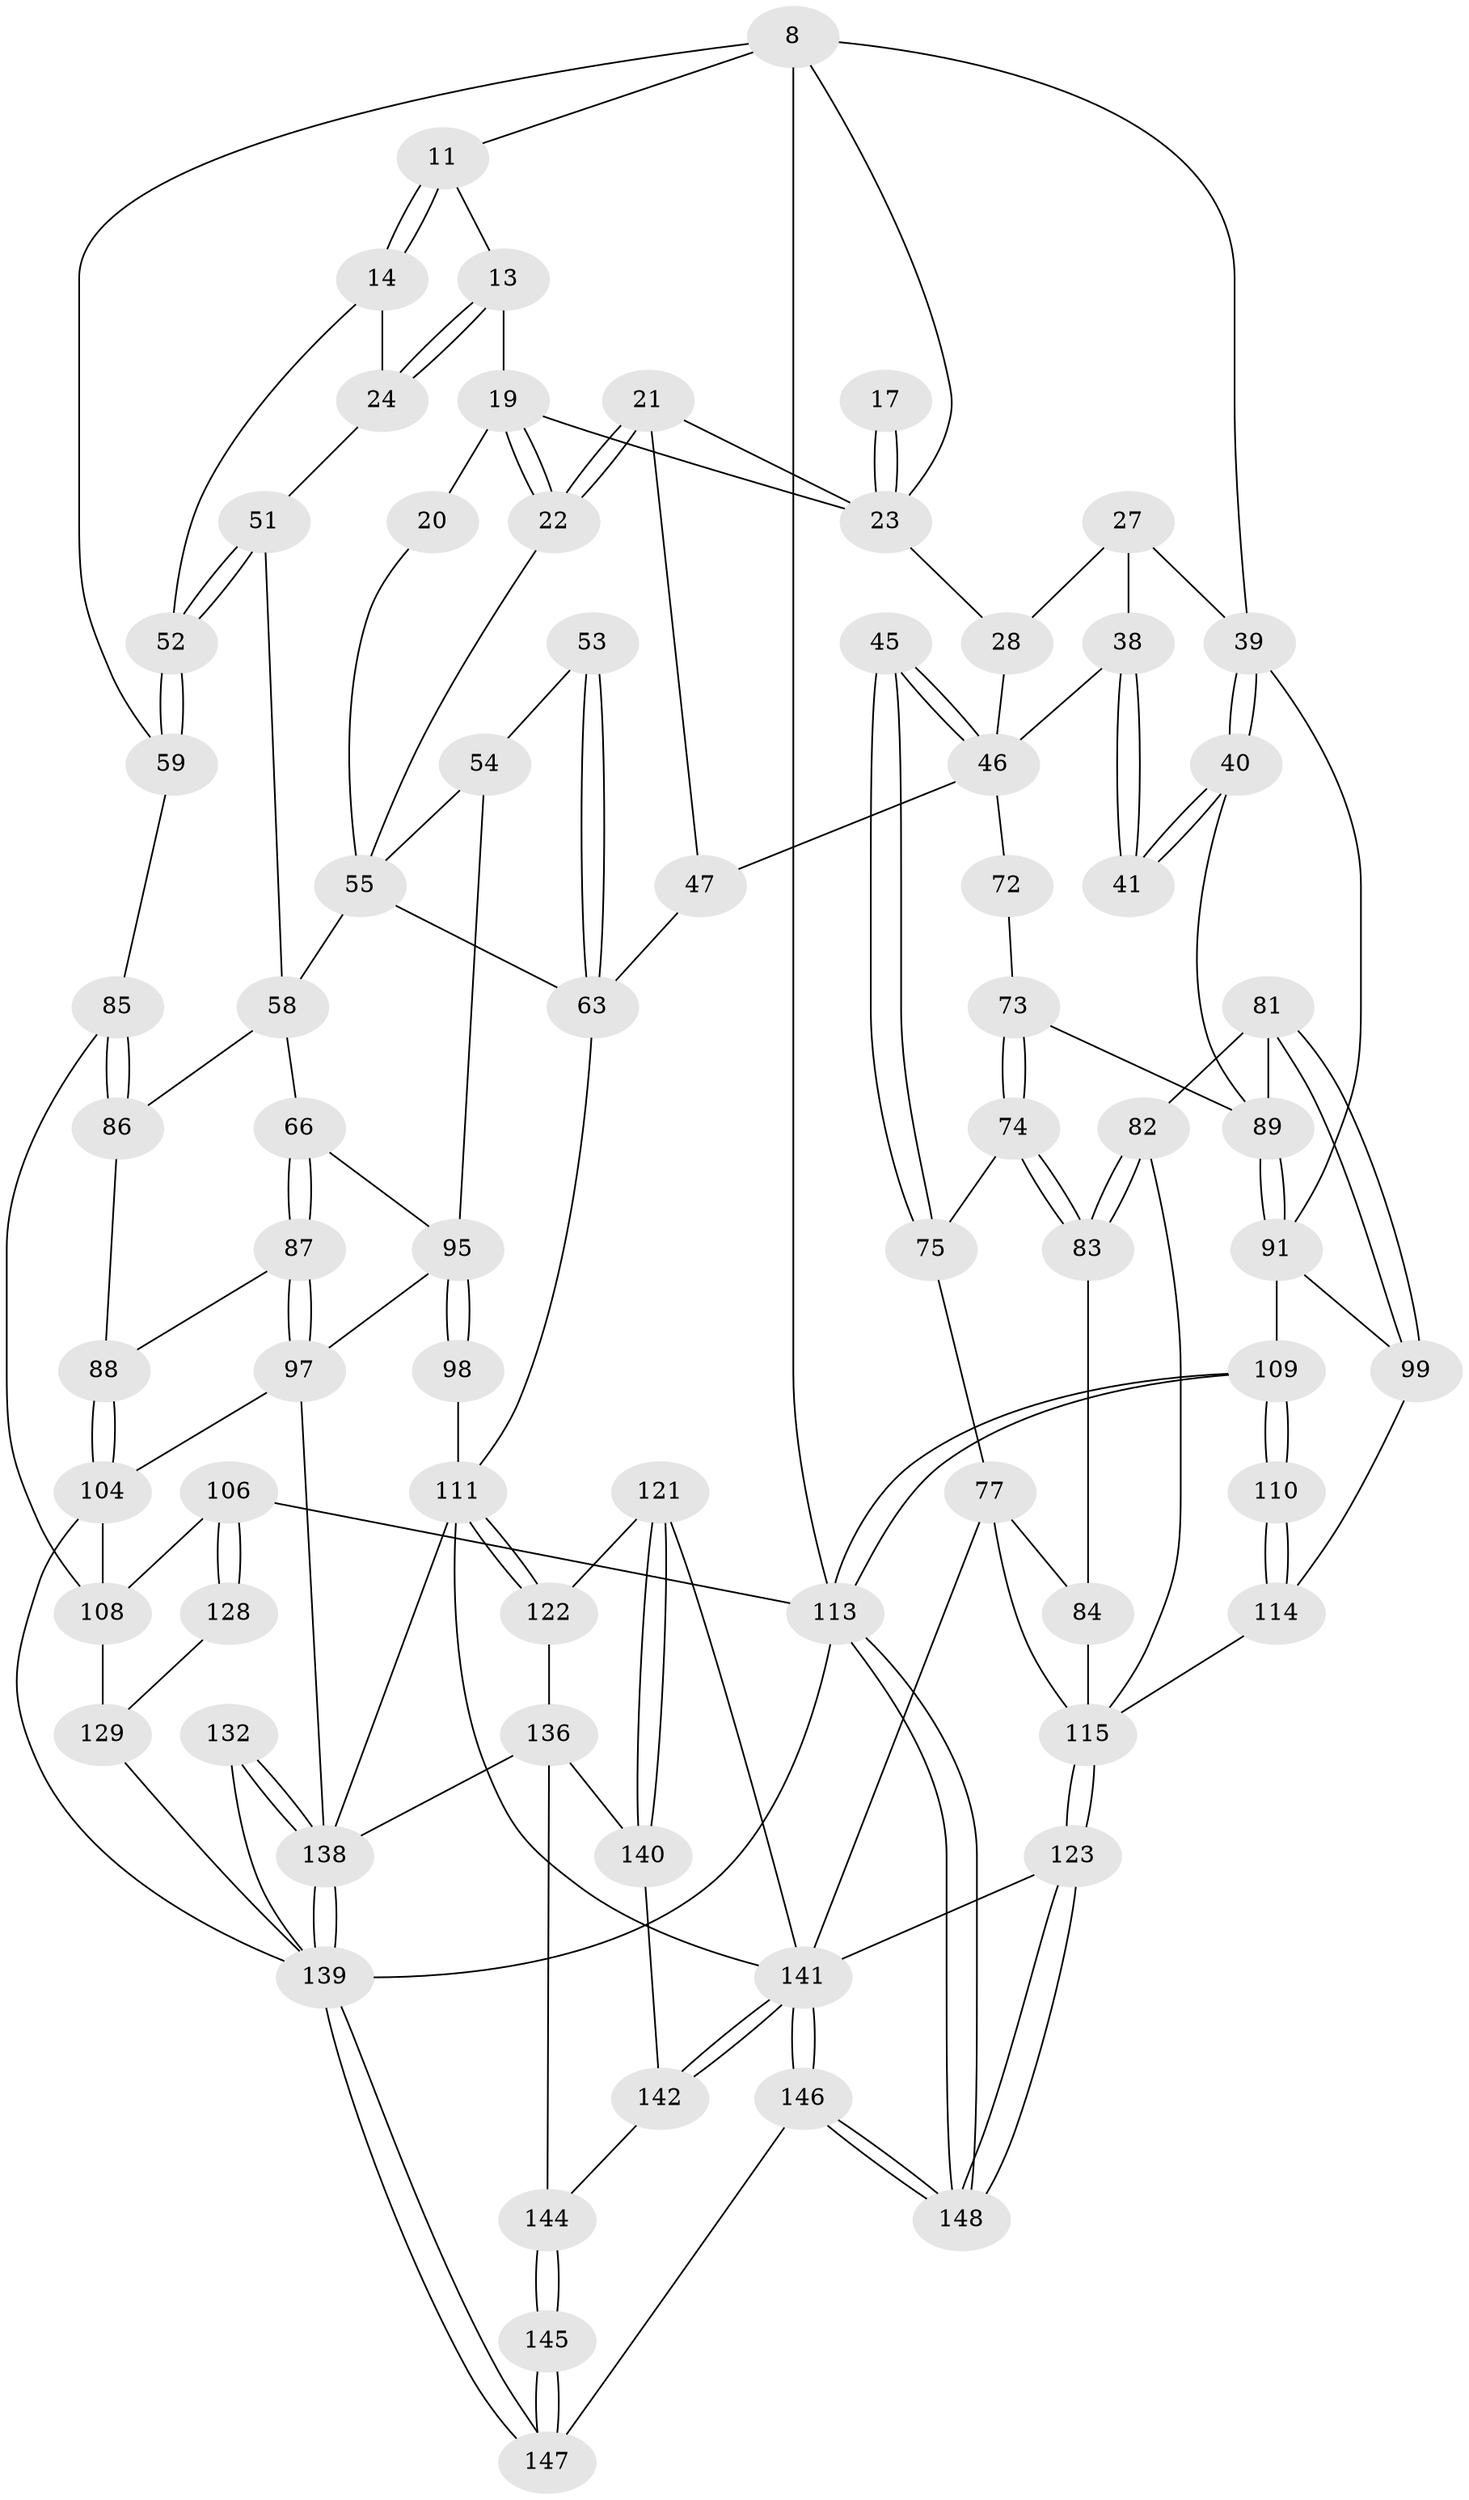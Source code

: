 // original degree distribution, {3: 0.02027027027027027, 4: 0.25, 6: 0.25, 5: 0.4797297297297297}
// Generated by graph-tools (version 1.1) at 2025/01/03/09/25 05:01:53]
// undirected, 74 vertices, 162 edges
graph export_dot {
graph [start="1"]
  node [color=gray90,style=filled];
  8 [pos="+0+0",super="+7"];
  11 [pos="+0.04164004356586269+0.08914506326984589",super="+9"];
  13 [pos="+0.18052043557997968+0.14823289117770289",super="+10"];
  14 [pos="+0+0.16499765229115146"];
  17 [pos="+0.64309454320285+0.17301673065442333"];
  19 [pos="+0.38081320558156556+0.17279950531224758",super="+12"];
  20 [pos="+0.37574195950777073+0.1745769492914892"];
  21 [pos="+0.5663080653827556+0.26278798161787087"];
  22 [pos="+0.42722498657836167+0.21181855429445215"];
  23 [pos="+0.7743809946849686+0.0675047820658132",super="+6+18"];
  24 [pos="+0.1586498748307644+0.2114482997713959"];
  27 [pos="+0.9198086274048223+0.18246858086041778",super="+26"];
  28 [pos="+0.7928901720369972+0.11262006848225074"];
  38 [pos="+0.9767368607175296+0.22585730701326995",super="+32+33"];
  39 [pos="+1+0.439024547833701",super="+25"];
  40 [pos="+1+0.4236331570431759"];
  41 [pos="+0.9308409220023546+0.3525087709531261"];
  45 [pos="+0.6845590403995224+0.3723255055360732"];
  46 [pos="+0.6542753562958238+0.3576790945026939",super="+30+44"];
  47 [pos="+0.5802967024930678+0.32495032941762414",super="+31"];
  51 [pos="+0.13638445826895396+0.28901377373715936",super="+50+37"];
  52 [pos="+0.10876460555035554+0.2865237451911334",super="+15"];
  53 [pos="+0.3593668154610396+0.35179968320534905"];
  54 [pos="+0.3299314738223866+0.3567395084630104"];
  55 [pos="+0.30624363069643507+0.33680555378843663",super="+43+35"];
  58 [pos="+0.1823595207161972+0.4543656704359046",super="+57"];
  59 [pos="+0+0.37092099979966753",super="+16"];
  63 [pos="+0.5104492917120308+0.42364763049667203",super="+49"];
  66 [pos="+0.21549576155079006+0.49362625113248804"];
  72 [pos="+0.805212196899367+0.35150368212190175"];
  73 [pos="+0.8183757473523907+0.461675365261337",super="+71"];
  74 [pos="+0.8027038944136589+0.4884882314887897"];
  75 [pos="+0.694032978937848+0.42617467427246625"];
  77 [pos="+0.5982751995540717+0.6120535989390088",super="+76"];
  81 [pos="+0.8328892706945206+0.5702695242361026",super="+80"];
  82 [pos="+0.8294715458833484+0.5714032665735603"];
  83 [pos="+0.7952065924321154+0.5377228574478008"];
  84 [pos="+0.7724707020995334+0.5364310921949882"];
  85 [pos="+0+0.4940876900647037",super="+61"];
  86 [pos="+0+0.497455726343289",super="+62"];
  87 [pos="+0.14928899017390154+0.5793353253122266"];
  88 [pos="+0.08993562567326878+0.5881529203124605"];
  89 [pos="+0.9393007271385685+0.6000363001495846",super="+70"];
  91 [pos="+0.9553091143812898+0.6305788170799091",super="+90"];
  95 [pos="+0.28842731006294253+0.6542678039491209",super="+65+64"];
  97 [pos="+0.1866782977268226+0.6548565646372038",super="+96"];
  98 [pos="+0.33551894421982126+0.6182827129910998",super="+68"];
  99 [pos="+0.9228203916059549+0.6342733542527129"];
  104 [pos="+0.08163379881804017+0.6459524097281077",super="+103"];
  106 [pos="+0+0.6688125011837524"];
  108 [pos="+0.04894369410599605+0.6808506862472703",super="+105"];
  109 [pos="+1+0.8596336189707192"];
  110 [pos="+1+0.8290036997874088"];
  111 [pos="+0.36344051552953205+0.7524626492297791",super="+100+79+67"];
  113 [pos="+1+1",super="+107"];
  114 [pos="+0.858638824774372+0.825454585222232",super="+102+101"];
  115 [pos="+0.761048899438887+0.8442294890713178",super="+94+92+93"];
  121 [pos="+0.43470268768597037+0.7982053365054502"];
  122 [pos="+0.3695995112131715+0.7587777282203226"];
  123 [pos="+0.755201342869367+0.8502636759148359"];
  128 [pos="+0+0.7203510515245333"];
  129 [pos="+0.016779650491087334+0.7517789169179515",super="+118+119"];
  132 [pos="+0.15568297763590722+0.8527766963904717"];
  136 [pos="+0.2596040319078996+0.9341714451603266",super="+135+134"];
  138 [pos="+0.15909328792655336+0.9922084541145123",super="+137+127"];
  139 [pos="+0+1",super="+133+131+130+116"];
  140 [pos="+0.4003106255271138+0.8791313867729017"];
  141 [pos="+0.5283147054311271+0.9982126971971604",super="+124+120"];
  142 [pos="+0.41913259558229826+0.9276270403152359"];
  144 [pos="+0.3408609851390329+0.9595439810704013",super="+143"];
  145 [pos="+0.4288260728257476+1"];
  146 [pos="+0.5478274083519741+1"];
  147 [pos="+0.4450099409270391+1"];
  148 [pos="+0.752413953890049+1"];
  8 -- 113 [weight=2];
  8 -- 23;
  8 -- 11;
  8 -- 59;
  8 -- 39;
  11 -- 14;
  11 -- 14;
  11 -- 13;
  13 -- 24;
  13 -- 24;
  13 -- 19 [weight=2];
  14 -- 24;
  14 -- 52;
  17 -- 23 [weight=3];
  17 -- 23;
  19 -- 20 [weight=2];
  19 -- 22;
  19 -- 22;
  19 -- 23;
  20 -- 55;
  21 -- 22;
  21 -- 22;
  21 -- 23;
  21 -- 47;
  22 -- 55;
  23 -- 28;
  24 -- 51;
  27 -- 28;
  27 -- 38 [weight=2];
  27 -- 39;
  28 -- 46;
  38 -- 41 [weight=2];
  38 -- 41;
  38 -- 46;
  39 -- 40;
  39 -- 40;
  39 -- 91;
  40 -- 41;
  40 -- 41;
  40 -- 89;
  45 -- 46 [weight=2];
  45 -- 46;
  45 -- 75;
  45 -- 75;
  46 -- 47 [weight=2];
  46 -- 72;
  47 -- 63;
  51 -- 52;
  51 -- 52;
  51 -- 58 [weight=2];
  52 -- 59 [weight=2];
  52 -- 59;
  53 -- 54;
  53 -- 63 [weight=2];
  53 -- 63;
  54 -- 55;
  54 -- 95;
  55 -- 58 [weight=2];
  55 -- 63;
  58 -- 66;
  58 -- 86;
  59 -- 85;
  63 -- 111;
  66 -- 87;
  66 -- 87;
  66 -- 95;
  72 -- 73 [weight=2];
  73 -- 74;
  73 -- 74;
  73 -- 89;
  74 -- 75;
  74 -- 83;
  74 -- 83;
  75 -- 77;
  77 -- 141;
  77 -- 115;
  77 -- 84;
  81 -- 82;
  81 -- 99;
  81 -- 99;
  81 -- 89 [weight=2];
  82 -- 83;
  82 -- 83;
  82 -- 115;
  83 -- 84;
  84 -- 115;
  85 -- 86 [weight=2];
  85 -- 86;
  85 -- 108;
  86 -- 88;
  87 -- 88;
  87 -- 97;
  87 -- 97;
  88 -- 104;
  88 -- 104;
  89 -- 91;
  89 -- 91;
  91 -- 99;
  91 -- 109;
  95 -- 98 [weight=2];
  95 -- 98;
  95 -- 97;
  97 -- 138;
  97 -- 104;
  98 -- 111 [weight=2];
  99 -- 114;
  104 -- 108;
  104 -- 139;
  106 -- 128;
  106 -- 128;
  106 -- 113;
  106 -- 108;
  108 -- 129;
  109 -- 110;
  109 -- 110;
  109 -- 113;
  109 -- 113;
  110 -- 114 [weight=2];
  110 -- 114;
  111 -- 122;
  111 -- 122;
  111 -- 141;
  111 -- 138;
  113 -- 148;
  113 -- 148;
  113 -- 139;
  114 -- 115 [weight=2];
  115 -- 123;
  115 -- 123;
  121 -- 122;
  121 -- 140;
  121 -- 140;
  121 -- 141;
  122 -- 136;
  123 -- 148;
  123 -- 148;
  123 -- 141;
  128 -- 129 [weight=2];
  129 -- 139 [weight=2];
  132 -- 138 [weight=2];
  132 -- 138;
  132 -- 139;
  136 -- 144;
  136 -- 138 [weight=2];
  136 -- 140;
  138 -- 139 [weight=2];
  138 -- 139;
  139 -- 147;
  139 -- 147;
  140 -- 142;
  141 -- 142;
  141 -- 142;
  141 -- 146;
  141 -- 146;
  142 -- 144;
  144 -- 145 [weight=2];
  144 -- 145;
  145 -- 147;
  145 -- 147;
  146 -- 147;
  146 -- 148;
  146 -- 148;
}
